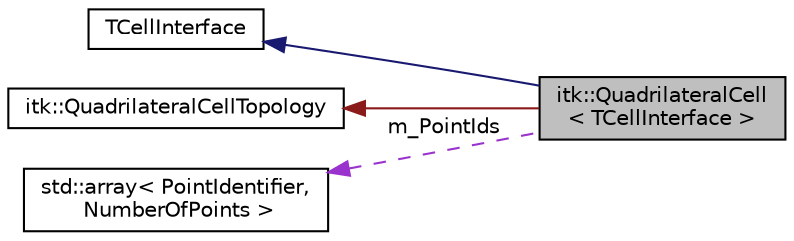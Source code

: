 digraph "itk::QuadrilateralCell&lt; TCellInterface &gt;"
{
 // LATEX_PDF_SIZE
  edge [fontname="Helvetica",fontsize="10",labelfontname="Helvetica",labelfontsize="10"];
  node [fontname="Helvetica",fontsize="10",shape=record];
  rankdir="LR";
  Node1 [label="itk::QuadrilateralCell\l\< TCellInterface \>",height=0.2,width=0.4,color="black", fillcolor="grey75", style="filled", fontcolor="black",tooltip="Represents a quadrilateral for a Mesh."];
  Node2 -> Node1 [dir="back",color="midnightblue",fontsize="10",style="solid",fontname="Helvetica"];
  Node2 [label="TCellInterface",height=0.2,width=0.4,color="black", fillcolor="white", style="filled",tooltip=" "];
  Node3 -> Node1 [dir="back",color="firebrick4",fontsize="10",style="solid",fontname="Helvetica"];
  Node3 [label="itk::QuadrilateralCellTopology",height=0.2,width=0.4,color="black", fillcolor="white", style="filled",URL="$classitk_1_1QuadrilateralCellTopology.html",tooltip="Holds data defining the topological connections of the vertices and edges of a QuadrilateralCell."];
  Node4 -> Node1 [dir="back",color="darkorchid3",fontsize="10",style="dashed",label=" m_PointIds" ,fontname="Helvetica"];
  Node4 [label="std::array\< PointIdentifier,\l NumberOfPoints \>",height=0.2,width=0.4,color="black", fillcolor="white", style="filled",tooltip=" "];
}
